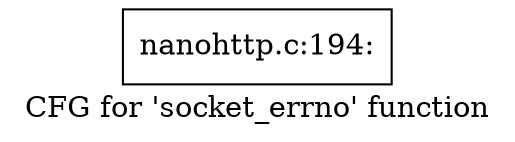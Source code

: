 digraph "CFG for 'socket_errno' function" {
	label="CFG for 'socket_errno' function";

	Node0x564de2468520 [shape=record,label="{nanohttp.c:194:}"];
}
